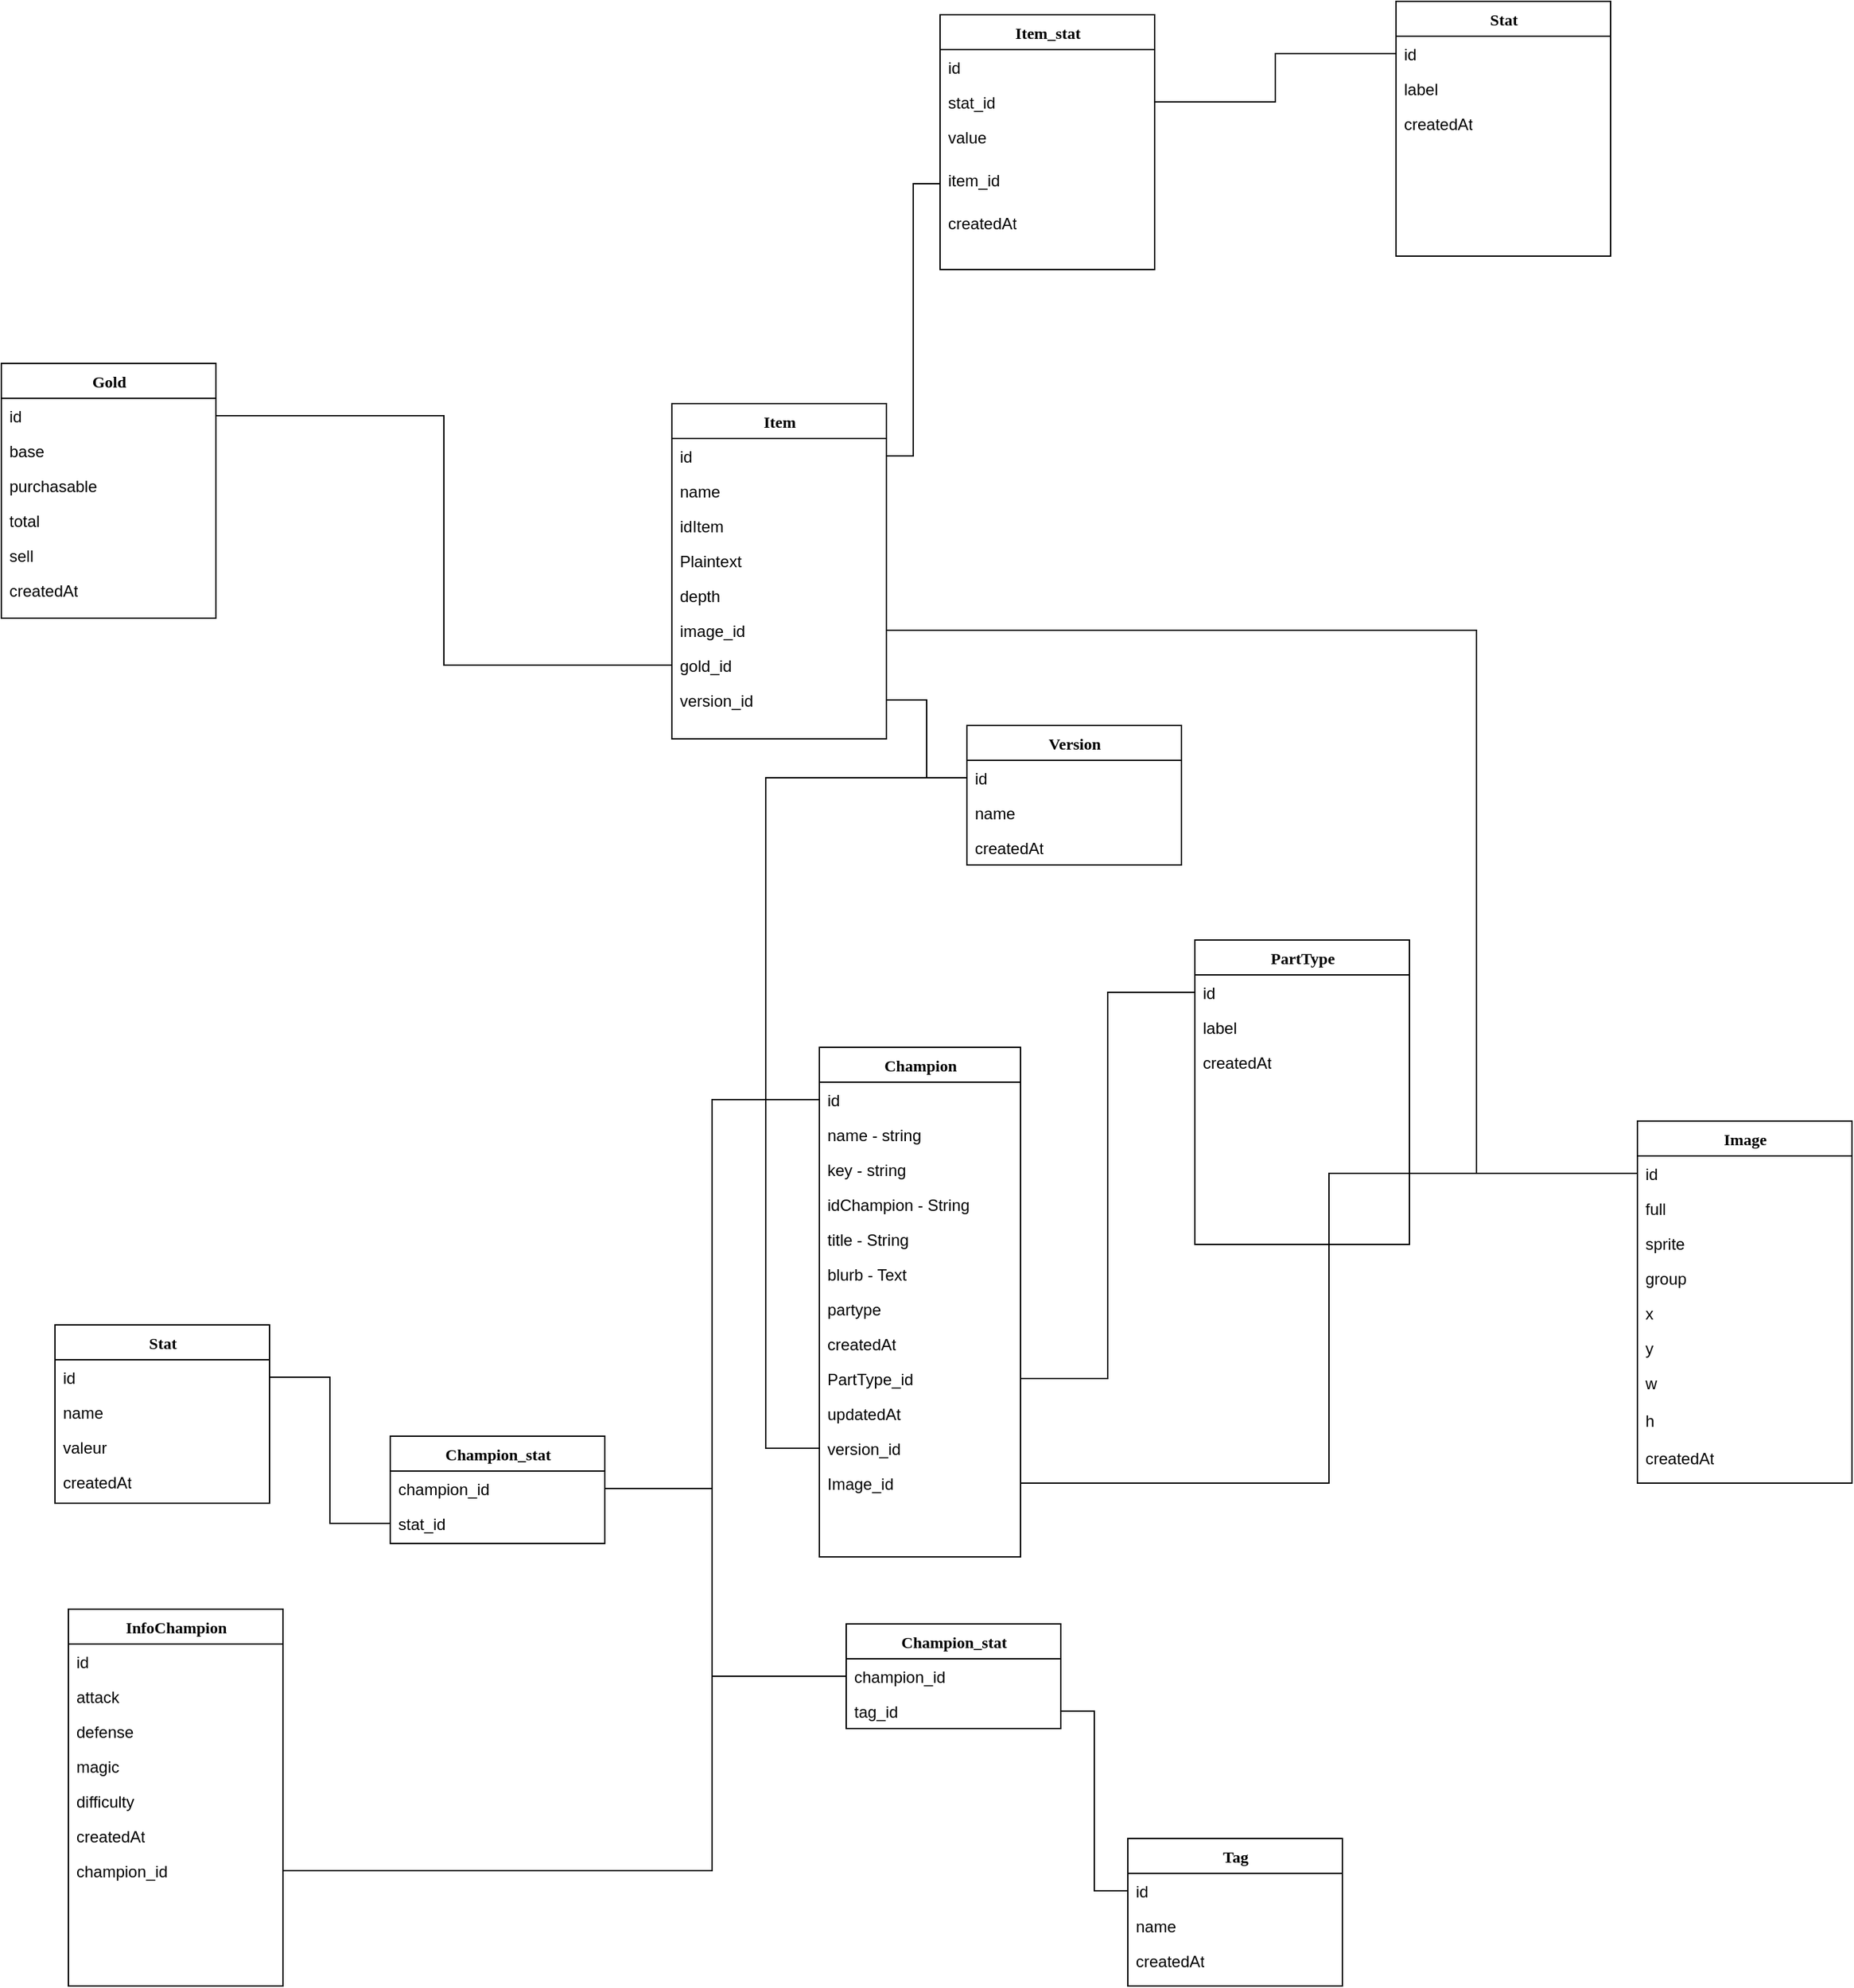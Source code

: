 <mxfile version="16.5.4" type="github">
  <diagram name="Page-1" id="9f46799a-70d6-7492-0946-bef42562c5a5">
    <mxGraphModel dx="1422" dy="1612" grid="1" gridSize="10" guides="1" tooltips="1" connect="1" arrows="1" fold="1" page="1" pageScale="1" pageWidth="1100" pageHeight="850" background="none" math="0" shadow="0">
      <root>
        <mxCell id="0" />
        <mxCell id="1" parent="0" />
        <mxCell id="78961159f06e98e8-17" value="Version&lt;br&gt;" style="swimlane;html=1;fontStyle=1;align=center;verticalAlign=top;childLayout=stackLayout;horizontal=1;startSize=26;horizontalStack=0;resizeParent=1;resizeLast=0;collapsible=1;marginBottom=0;swimlaneFillColor=#ffffff;rounded=0;shadow=0;comic=0;labelBackgroundColor=none;strokeWidth=1;fillColor=none;fontFamily=Verdana;fontSize=12" parent="1" vertex="1">
          <mxGeometry x="780" y="-140" width="160" height="104" as="geometry" />
        </mxCell>
        <mxCell id="78961159f06e98e8-21" value="id" style="text;html=1;strokeColor=none;fillColor=none;align=left;verticalAlign=top;spacingLeft=4;spacingRight=4;whiteSpace=wrap;overflow=hidden;rotatable=0;points=[[0,0.5],[1,0.5]];portConstraint=eastwest;" parent="78961159f06e98e8-17" vertex="1">
          <mxGeometry y="26" width="160" height="26" as="geometry" />
        </mxCell>
        <mxCell id="78961159f06e98e8-23" value="name" style="text;html=1;strokeColor=none;fillColor=none;align=left;verticalAlign=top;spacingLeft=4;spacingRight=4;whiteSpace=wrap;overflow=hidden;rotatable=0;points=[[0,0.5],[1,0.5]];portConstraint=eastwest;" parent="78961159f06e98e8-17" vertex="1">
          <mxGeometry y="52" width="160" height="26" as="geometry" />
        </mxCell>
        <mxCell id="78961159f06e98e8-25" value="createdAt" style="text;html=1;strokeColor=none;fillColor=none;align=left;verticalAlign=top;spacingLeft=4;spacingRight=4;whiteSpace=wrap;overflow=hidden;rotatable=0;points=[[0,0.5],[1,0.5]];portConstraint=eastwest;" parent="78961159f06e98e8-17" vertex="1">
          <mxGeometry y="78" width="160" height="26" as="geometry" />
        </mxCell>
        <mxCell id="q9vlCyr3RjjW4NenlgN8-1" value="Item" style="swimlane;html=1;fontStyle=1;align=center;verticalAlign=top;childLayout=stackLayout;horizontal=1;startSize=26;horizontalStack=0;resizeParent=1;resizeLast=0;collapsible=1;marginBottom=0;swimlaneFillColor=#ffffff;rounded=0;shadow=0;comic=0;labelBackgroundColor=none;strokeWidth=1;fillColor=none;fontFamily=Verdana;fontSize=12" parent="1" vertex="1">
          <mxGeometry x="560" y="-380" width="160" height="250" as="geometry" />
        </mxCell>
        <mxCell id="q9vlCyr3RjjW4NenlgN8-2" value="id" style="text;html=1;strokeColor=none;fillColor=none;align=left;verticalAlign=top;spacingLeft=4;spacingRight=4;whiteSpace=wrap;overflow=hidden;rotatable=0;points=[[0,0.5],[1,0.5]];portConstraint=eastwest;" parent="q9vlCyr3RjjW4NenlgN8-1" vertex="1">
          <mxGeometry y="26" width="160" height="26" as="geometry" />
        </mxCell>
        <mxCell id="q9vlCyr3RjjW4NenlgN8-3" value="name" style="text;html=1;strokeColor=none;fillColor=none;align=left;verticalAlign=top;spacingLeft=4;spacingRight=4;whiteSpace=wrap;overflow=hidden;rotatable=0;points=[[0,0.5],[1,0.5]];portConstraint=eastwest;" parent="q9vlCyr3RjjW4NenlgN8-1" vertex="1">
          <mxGeometry y="52" width="160" height="26" as="geometry" />
        </mxCell>
        <mxCell id="q9vlCyr3RjjW4NenlgN8-4" value="idItem" style="text;html=1;strokeColor=none;fillColor=none;align=left;verticalAlign=top;spacingLeft=4;spacingRight=4;whiteSpace=wrap;overflow=hidden;rotatable=0;points=[[0,0.5],[1,0.5]];portConstraint=eastwest;" parent="q9vlCyr3RjjW4NenlgN8-1" vertex="1">
          <mxGeometry y="78" width="160" height="26" as="geometry" />
        </mxCell>
        <mxCell id="q9vlCyr3RjjW4NenlgN8-5" value="Plaintext" style="text;html=1;strokeColor=none;fillColor=none;align=left;verticalAlign=top;spacingLeft=4;spacingRight=4;whiteSpace=wrap;overflow=hidden;rotatable=0;points=[[0,0.5],[1,0.5]];portConstraint=eastwest;" parent="q9vlCyr3RjjW4NenlgN8-1" vertex="1">
          <mxGeometry y="104" width="160" height="26" as="geometry" />
        </mxCell>
        <mxCell id="q9vlCyr3RjjW4NenlgN8-28" value="depth" style="text;html=1;strokeColor=none;fillColor=none;align=left;verticalAlign=top;spacingLeft=4;spacingRight=4;whiteSpace=wrap;overflow=hidden;rotatable=0;points=[[0,0.5],[1,0.5]];portConstraint=eastwest;" parent="q9vlCyr3RjjW4NenlgN8-1" vertex="1">
          <mxGeometry y="130" width="160" height="26" as="geometry" />
        </mxCell>
        <mxCell id="w5cIJe3rl4vmKXqr1ZkC-1" value="image_id" style="text;html=1;strokeColor=none;fillColor=none;align=left;verticalAlign=top;spacingLeft=4;spacingRight=4;whiteSpace=wrap;overflow=hidden;rotatable=0;points=[[0,0.5],[1,0.5]];portConstraint=eastwest;" vertex="1" parent="q9vlCyr3RjjW4NenlgN8-1">
          <mxGeometry y="156" width="160" height="26" as="geometry" />
        </mxCell>
        <mxCell id="w5cIJe3rl4vmKXqr1ZkC-4" value="gold_id" style="text;html=1;strokeColor=none;fillColor=none;align=left;verticalAlign=top;spacingLeft=4;spacingRight=4;whiteSpace=wrap;overflow=hidden;rotatable=0;points=[[0,0.5],[1,0.5]];portConstraint=eastwest;" vertex="1" parent="q9vlCyr3RjjW4NenlgN8-1">
          <mxGeometry y="182" width="160" height="26" as="geometry" />
        </mxCell>
        <mxCell id="w5cIJe3rl4vmKXqr1ZkC-21" value="version_id" style="text;html=1;strokeColor=none;fillColor=none;align=left;verticalAlign=top;spacingLeft=4;spacingRight=4;whiteSpace=wrap;overflow=hidden;rotatable=0;points=[[0,0.5],[1,0.5]];portConstraint=eastwest;" vertex="1" parent="q9vlCyr3RjjW4NenlgN8-1">
          <mxGeometry y="208" width="160" height="26" as="geometry" />
        </mxCell>
        <mxCell id="q9vlCyr3RjjW4NenlgN8-9" value="Image" style="swimlane;html=1;fontStyle=1;align=center;verticalAlign=top;childLayout=stackLayout;horizontal=1;startSize=26;horizontalStack=0;resizeParent=1;resizeLast=0;collapsible=1;marginBottom=0;swimlaneFillColor=#ffffff;rounded=0;shadow=0;comic=0;labelBackgroundColor=none;strokeWidth=1;fillColor=none;fontFamily=Verdana;fontSize=12" parent="1" vertex="1">
          <mxGeometry x="1280" y="155" width="160" height="270" as="geometry" />
        </mxCell>
        <mxCell id="q9vlCyr3RjjW4NenlgN8-10" value="id" style="text;html=1;strokeColor=none;fillColor=none;align=left;verticalAlign=top;spacingLeft=4;spacingRight=4;whiteSpace=wrap;overflow=hidden;rotatable=0;points=[[0,0.5],[1,0.5]];portConstraint=eastwest;" parent="q9vlCyr3RjjW4NenlgN8-9" vertex="1">
          <mxGeometry y="26" width="160" height="26" as="geometry" />
        </mxCell>
        <mxCell id="q9vlCyr3RjjW4NenlgN8-11" value="full" style="text;html=1;strokeColor=none;fillColor=none;align=left;verticalAlign=top;spacingLeft=4;spacingRight=4;whiteSpace=wrap;overflow=hidden;rotatable=0;points=[[0,0.5],[1,0.5]];portConstraint=eastwest;" parent="q9vlCyr3RjjW4NenlgN8-9" vertex="1">
          <mxGeometry y="52" width="160" height="26" as="geometry" />
        </mxCell>
        <mxCell id="q9vlCyr3RjjW4NenlgN8-12" value="sprite" style="text;html=1;strokeColor=none;fillColor=none;align=left;verticalAlign=top;spacingLeft=4;spacingRight=4;whiteSpace=wrap;overflow=hidden;rotatable=0;points=[[0,0.5],[1,0.5]];portConstraint=eastwest;" parent="q9vlCyr3RjjW4NenlgN8-9" vertex="1">
          <mxGeometry y="78" width="160" height="26" as="geometry" />
        </mxCell>
        <mxCell id="q9vlCyr3RjjW4NenlgN8-13" value="group" style="text;html=1;strokeColor=none;fillColor=none;align=left;verticalAlign=top;spacingLeft=4;spacingRight=4;whiteSpace=wrap;overflow=hidden;rotatable=0;points=[[0,0.5],[1,0.5]];portConstraint=eastwest;" parent="q9vlCyr3RjjW4NenlgN8-9" vertex="1">
          <mxGeometry y="104" width="160" height="26" as="geometry" />
        </mxCell>
        <mxCell id="q9vlCyr3RjjW4NenlgN8-14" value="x" style="text;html=1;strokeColor=none;fillColor=none;align=left;verticalAlign=top;spacingLeft=4;spacingRight=4;whiteSpace=wrap;overflow=hidden;rotatable=0;points=[[0,0.5],[1,0.5]];portConstraint=eastwest;" parent="q9vlCyr3RjjW4NenlgN8-9" vertex="1">
          <mxGeometry y="130" width="160" height="26" as="geometry" />
        </mxCell>
        <mxCell id="q9vlCyr3RjjW4NenlgN8-15" value="y" style="text;html=1;strokeColor=none;fillColor=none;align=left;verticalAlign=top;spacingLeft=4;spacingRight=4;whiteSpace=wrap;overflow=hidden;rotatable=0;points=[[0,0.5],[1,0.5]];portConstraint=eastwest;" parent="q9vlCyr3RjjW4NenlgN8-9" vertex="1">
          <mxGeometry y="156" width="160" height="26" as="geometry" />
        </mxCell>
        <mxCell id="q9vlCyr3RjjW4NenlgN8-16" value="w" style="text;html=1;strokeColor=none;fillColor=none;align=left;verticalAlign=top;spacingLeft=4;spacingRight=4;whiteSpace=wrap;overflow=hidden;rotatable=0;points=[[0,0.5],[1,0.5]];portConstraint=eastwest;" parent="q9vlCyr3RjjW4NenlgN8-9" vertex="1">
          <mxGeometry y="182" width="160" height="28" as="geometry" />
        </mxCell>
        <mxCell id="q9vlCyr3RjjW4NenlgN8-19" value="h" style="text;html=1;strokeColor=none;fillColor=none;align=left;verticalAlign=top;spacingLeft=4;spacingRight=4;whiteSpace=wrap;overflow=hidden;rotatable=0;points=[[0,0.5],[1,0.5]];portConstraint=eastwest;" parent="q9vlCyr3RjjW4NenlgN8-9" vertex="1">
          <mxGeometry y="210" width="160" height="28" as="geometry" />
        </mxCell>
        <mxCell id="q9vlCyr3RjjW4NenlgN8-20" value="createdAt" style="text;html=1;strokeColor=none;fillColor=none;align=left;verticalAlign=top;spacingLeft=4;spacingRight=4;whiteSpace=wrap;overflow=hidden;rotatable=0;points=[[0,0.5],[1,0.5]];portConstraint=eastwest;" parent="q9vlCyr3RjjW4NenlgN8-9" vertex="1">
          <mxGeometry y="238" width="160" height="32" as="geometry" />
        </mxCell>
        <mxCell id="q9vlCyr3RjjW4NenlgN8-21" value="Gold" style="swimlane;html=1;fontStyle=1;align=center;verticalAlign=top;childLayout=stackLayout;horizontal=1;startSize=26;horizontalStack=0;resizeParent=1;resizeLast=0;collapsible=1;marginBottom=0;swimlaneFillColor=#ffffff;rounded=0;shadow=0;comic=0;labelBackgroundColor=none;strokeWidth=1;fillColor=none;fontFamily=Verdana;fontSize=12" parent="1" vertex="1">
          <mxGeometry x="60" y="-410" width="160" height="190" as="geometry" />
        </mxCell>
        <mxCell id="q9vlCyr3RjjW4NenlgN8-22" value="id" style="text;html=1;strokeColor=none;fillColor=none;align=left;verticalAlign=top;spacingLeft=4;spacingRight=4;whiteSpace=wrap;overflow=hidden;rotatable=0;points=[[0,0.5],[1,0.5]];portConstraint=eastwest;" parent="q9vlCyr3RjjW4NenlgN8-21" vertex="1">
          <mxGeometry y="26" width="160" height="26" as="geometry" />
        </mxCell>
        <mxCell id="q9vlCyr3RjjW4NenlgN8-23" value="base" style="text;html=1;strokeColor=none;fillColor=none;align=left;verticalAlign=top;spacingLeft=4;spacingRight=4;whiteSpace=wrap;overflow=hidden;rotatable=0;points=[[0,0.5],[1,0.5]];portConstraint=eastwest;" parent="q9vlCyr3RjjW4NenlgN8-21" vertex="1">
          <mxGeometry y="52" width="160" height="26" as="geometry" />
        </mxCell>
        <mxCell id="q9vlCyr3RjjW4NenlgN8-24" value="purchasable" style="text;html=1;strokeColor=none;fillColor=none;align=left;verticalAlign=top;spacingLeft=4;spacingRight=4;whiteSpace=wrap;overflow=hidden;rotatable=0;points=[[0,0.5],[1,0.5]];portConstraint=eastwest;" parent="q9vlCyr3RjjW4NenlgN8-21" vertex="1">
          <mxGeometry y="78" width="160" height="26" as="geometry" />
        </mxCell>
        <mxCell id="q9vlCyr3RjjW4NenlgN8-25" value="total" style="text;html=1;strokeColor=none;fillColor=none;align=left;verticalAlign=top;spacingLeft=4;spacingRight=4;whiteSpace=wrap;overflow=hidden;rotatable=0;points=[[0,0.5],[1,0.5]];portConstraint=eastwest;" parent="q9vlCyr3RjjW4NenlgN8-21" vertex="1">
          <mxGeometry y="104" width="160" height="26" as="geometry" />
        </mxCell>
        <mxCell id="q9vlCyr3RjjW4NenlgN8-26" value="sell" style="text;html=1;strokeColor=none;fillColor=none;align=left;verticalAlign=top;spacingLeft=4;spacingRight=4;whiteSpace=wrap;overflow=hidden;rotatable=0;points=[[0,0.5],[1,0.5]];portConstraint=eastwest;" parent="q9vlCyr3RjjW4NenlgN8-21" vertex="1">
          <mxGeometry y="130" width="160" height="26" as="geometry" />
        </mxCell>
        <mxCell id="q9vlCyr3RjjW4NenlgN8-27" value="createdAt" style="text;html=1;strokeColor=none;fillColor=none;align=left;verticalAlign=top;spacingLeft=4;spacingRight=4;whiteSpace=wrap;overflow=hidden;rotatable=0;points=[[0,0.5],[1,0.5]];portConstraint=eastwest;" parent="q9vlCyr3RjjW4NenlgN8-21" vertex="1">
          <mxGeometry y="156" width="160" height="32" as="geometry" />
        </mxCell>
        <mxCell id="q9vlCyr3RjjW4NenlgN8-29" value="Champion" style="swimlane;html=1;fontStyle=1;align=center;verticalAlign=top;childLayout=stackLayout;horizontal=1;startSize=26;horizontalStack=0;resizeParent=1;resizeLast=0;collapsible=1;marginBottom=0;swimlaneFillColor=#ffffff;rounded=0;shadow=0;comic=0;labelBackgroundColor=none;strokeWidth=1;fillColor=none;fontFamily=Verdana;fontSize=12" parent="1" vertex="1">
          <mxGeometry x="670" y="100" width="150" height="380" as="geometry" />
        </mxCell>
        <mxCell id="q9vlCyr3RjjW4NenlgN8-30" value="id" style="text;html=1;strokeColor=none;fillColor=none;align=left;verticalAlign=top;spacingLeft=4;spacingRight=4;whiteSpace=wrap;overflow=hidden;rotatable=0;points=[[0,0.5],[1,0.5]];portConstraint=eastwest;" parent="q9vlCyr3RjjW4NenlgN8-29" vertex="1">
          <mxGeometry y="26" width="150" height="26" as="geometry" />
        </mxCell>
        <mxCell id="q9vlCyr3RjjW4NenlgN8-31" value="name - string" style="text;html=1;strokeColor=none;fillColor=none;align=left;verticalAlign=top;spacingLeft=4;spacingRight=4;whiteSpace=wrap;overflow=hidden;rotatable=0;points=[[0,0.5],[1,0.5]];portConstraint=eastwest;" parent="q9vlCyr3RjjW4NenlgN8-29" vertex="1">
          <mxGeometry y="52" width="150" height="26" as="geometry" />
        </mxCell>
        <mxCell id="q9vlCyr3RjjW4NenlgN8-102" value="key - string" style="text;html=1;strokeColor=none;fillColor=none;align=left;verticalAlign=top;spacingLeft=4;spacingRight=4;whiteSpace=wrap;overflow=hidden;rotatable=0;points=[[0,0.5],[1,0.5]];portConstraint=eastwest;" parent="q9vlCyr3RjjW4NenlgN8-29" vertex="1">
          <mxGeometry y="78" width="150" height="26" as="geometry" />
        </mxCell>
        <mxCell id="q9vlCyr3RjjW4NenlgN8-32" value="idChampion - String" style="text;html=1;strokeColor=none;fillColor=none;align=left;verticalAlign=top;spacingLeft=4;spacingRight=4;whiteSpace=wrap;overflow=hidden;rotatable=0;points=[[0,0.5],[1,0.5]];portConstraint=eastwest;" parent="q9vlCyr3RjjW4NenlgN8-29" vertex="1">
          <mxGeometry y="104" width="150" height="26" as="geometry" />
        </mxCell>
        <mxCell id="q9vlCyr3RjjW4NenlgN8-33" value="title - String" style="text;html=1;strokeColor=none;fillColor=none;align=left;verticalAlign=top;spacingLeft=4;spacingRight=4;whiteSpace=wrap;overflow=hidden;rotatable=0;points=[[0,0.5],[1,0.5]];portConstraint=eastwest;" parent="q9vlCyr3RjjW4NenlgN8-29" vertex="1">
          <mxGeometry y="130" width="150" height="26" as="geometry" />
        </mxCell>
        <mxCell id="q9vlCyr3RjjW4NenlgN8-34" value="blurb - Text" style="text;html=1;strokeColor=none;fillColor=none;align=left;verticalAlign=top;spacingLeft=4;spacingRight=4;whiteSpace=wrap;overflow=hidden;rotatable=0;points=[[0,0.5],[1,0.5]];portConstraint=eastwest;" parent="q9vlCyr3RjjW4NenlgN8-29" vertex="1">
          <mxGeometry y="156" width="150" height="26" as="geometry" />
        </mxCell>
        <mxCell id="q9vlCyr3RjjW4NenlgN8-35" value="partype" style="text;html=1;strokeColor=none;fillColor=none;align=left;verticalAlign=top;spacingLeft=4;spacingRight=4;whiteSpace=wrap;overflow=hidden;rotatable=0;points=[[0,0.5],[1,0.5]];portConstraint=eastwest;" parent="q9vlCyr3RjjW4NenlgN8-29" vertex="1">
          <mxGeometry y="182" width="150" height="26" as="geometry" />
        </mxCell>
        <mxCell id="q9vlCyr3RjjW4NenlgN8-43" value="createdAt" style="text;html=1;strokeColor=none;fillColor=none;align=left;verticalAlign=top;spacingLeft=4;spacingRight=4;whiteSpace=wrap;overflow=hidden;rotatable=0;points=[[0,0.5],[1,0.5]];portConstraint=eastwest;" parent="q9vlCyr3RjjW4NenlgN8-29" vertex="1">
          <mxGeometry y="208" width="150" height="26" as="geometry" />
        </mxCell>
        <mxCell id="q9vlCyr3RjjW4NenlgN8-44" value="PartType_id" style="text;html=1;strokeColor=none;fillColor=none;align=left;verticalAlign=top;spacingLeft=4;spacingRight=4;whiteSpace=wrap;overflow=hidden;rotatable=0;points=[[0,0.5],[1,0.5]];portConstraint=eastwest;" parent="q9vlCyr3RjjW4NenlgN8-29" vertex="1">
          <mxGeometry y="234" width="150" height="26" as="geometry" />
        </mxCell>
        <mxCell id="w5cIJe3rl4vmKXqr1ZkC-23" value="updatedAt" style="text;html=1;strokeColor=none;fillColor=none;align=left;verticalAlign=top;spacingLeft=4;spacingRight=4;whiteSpace=wrap;overflow=hidden;rotatable=0;points=[[0,0.5],[1,0.5]];portConstraint=eastwest;" vertex="1" parent="q9vlCyr3RjjW4NenlgN8-29">
          <mxGeometry y="260" width="150" height="26" as="geometry" />
        </mxCell>
        <mxCell id="q9vlCyr3RjjW4NenlgN8-45" value="version_id" style="text;html=1;strokeColor=none;fillColor=none;align=left;verticalAlign=top;spacingLeft=4;spacingRight=4;whiteSpace=wrap;overflow=hidden;rotatable=0;points=[[0,0.5],[1,0.5]];portConstraint=eastwest;" parent="q9vlCyr3RjjW4NenlgN8-29" vertex="1">
          <mxGeometry y="286" width="150" height="26" as="geometry" />
        </mxCell>
        <mxCell id="q9vlCyr3RjjW4NenlgN8-51" value="Image_id&lt;br&gt;" style="text;html=1;strokeColor=none;fillColor=none;align=left;verticalAlign=top;spacingLeft=4;spacingRight=4;whiteSpace=wrap;overflow=hidden;rotatable=0;points=[[0,0.5],[1,0.5]];portConstraint=eastwest;" parent="q9vlCyr3RjjW4NenlgN8-29" vertex="1">
          <mxGeometry y="312" width="150" height="26" as="geometry" />
        </mxCell>
        <mxCell id="q9vlCyr3RjjW4NenlgN8-36" value="PartType" style="swimlane;html=1;fontStyle=1;align=center;verticalAlign=top;childLayout=stackLayout;horizontal=1;startSize=26;horizontalStack=0;resizeParent=1;resizeLast=0;collapsible=1;marginBottom=0;swimlaneFillColor=#ffffff;rounded=0;shadow=0;comic=0;labelBackgroundColor=none;strokeWidth=1;fillColor=none;fontFamily=Verdana;fontSize=12" parent="1" vertex="1">
          <mxGeometry x="950" y="20" width="160" height="227" as="geometry" />
        </mxCell>
        <mxCell id="q9vlCyr3RjjW4NenlgN8-37" value="id" style="text;html=1;strokeColor=none;fillColor=none;align=left;verticalAlign=top;spacingLeft=4;spacingRight=4;whiteSpace=wrap;overflow=hidden;rotatable=0;points=[[0,0.5],[1,0.5]];portConstraint=eastwest;" parent="q9vlCyr3RjjW4NenlgN8-36" vertex="1">
          <mxGeometry y="26" width="160" height="26" as="geometry" />
        </mxCell>
        <mxCell id="q9vlCyr3RjjW4NenlgN8-38" value="label" style="text;html=1;strokeColor=none;fillColor=none;align=left;verticalAlign=top;spacingLeft=4;spacingRight=4;whiteSpace=wrap;overflow=hidden;rotatable=0;points=[[0,0.5],[1,0.5]];portConstraint=eastwest;" parent="q9vlCyr3RjjW4NenlgN8-36" vertex="1">
          <mxGeometry y="52" width="160" height="26" as="geometry" />
        </mxCell>
        <mxCell id="q9vlCyr3RjjW4NenlgN8-39" value="createdAt" style="text;html=1;strokeColor=none;fillColor=none;align=left;verticalAlign=top;spacingLeft=4;spacingRight=4;whiteSpace=wrap;overflow=hidden;rotatable=0;points=[[0,0.5],[1,0.5]];portConstraint=eastwest;" parent="q9vlCyr3RjjW4NenlgN8-36" vertex="1">
          <mxGeometry y="78" width="160" height="26" as="geometry" />
        </mxCell>
        <mxCell id="q9vlCyr3RjjW4NenlgN8-53" value="Champion_stat" style="swimlane;html=1;fontStyle=1;align=center;verticalAlign=top;childLayout=stackLayout;horizontal=1;startSize=26;horizontalStack=0;resizeParent=1;resizeLast=0;collapsible=1;marginBottom=0;swimlaneFillColor=#ffffff;rounded=0;shadow=0;comic=0;labelBackgroundColor=none;strokeWidth=1;fillColor=none;fontFamily=Verdana;fontSize=12" parent="1" vertex="1">
          <mxGeometry x="350" y="390" width="160" height="80" as="geometry" />
        </mxCell>
        <mxCell id="q9vlCyr3RjjW4NenlgN8-54" value="champion_id" style="text;html=1;strokeColor=none;fillColor=none;align=left;verticalAlign=top;spacingLeft=4;spacingRight=4;whiteSpace=wrap;overflow=hidden;rotatable=0;points=[[0,0.5],[1,0.5]];portConstraint=eastwest;" parent="q9vlCyr3RjjW4NenlgN8-53" vertex="1">
          <mxGeometry y="26" width="160" height="26" as="geometry" />
        </mxCell>
        <mxCell id="q9vlCyr3RjjW4NenlgN8-55" value="stat_id" style="text;html=1;strokeColor=none;fillColor=none;align=left;verticalAlign=top;spacingLeft=4;spacingRight=4;whiteSpace=wrap;overflow=hidden;rotatable=0;points=[[0,0.5],[1,0.5]];portConstraint=eastwest;" parent="q9vlCyr3RjjW4NenlgN8-53" vertex="1">
          <mxGeometry y="52" width="160" height="26" as="geometry" />
        </mxCell>
        <mxCell id="q9vlCyr3RjjW4NenlgN8-63" value="Stat" style="swimlane;html=1;fontStyle=1;align=center;verticalAlign=top;childLayout=stackLayout;horizontal=1;startSize=26;horizontalStack=0;resizeParent=1;resizeLast=0;collapsible=1;marginBottom=0;swimlaneFillColor=#ffffff;rounded=0;shadow=0;comic=0;labelBackgroundColor=none;strokeWidth=1;fillColor=none;fontFamily=Verdana;fontSize=12" parent="1" vertex="1">
          <mxGeometry x="100" y="307" width="160" height="133" as="geometry" />
        </mxCell>
        <mxCell id="q9vlCyr3RjjW4NenlgN8-64" value="id" style="text;html=1;strokeColor=none;fillColor=none;align=left;verticalAlign=top;spacingLeft=4;spacingRight=4;whiteSpace=wrap;overflow=hidden;rotatable=0;points=[[0,0.5],[1,0.5]];portConstraint=eastwest;" parent="q9vlCyr3RjjW4NenlgN8-63" vertex="1">
          <mxGeometry y="26" width="160" height="26" as="geometry" />
        </mxCell>
        <mxCell id="q9vlCyr3RjjW4NenlgN8-65" value="name" style="text;html=1;strokeColor=none;fillColor=none;align=left;verticalAlign=top;spacingLeft=4;spacingRight=4;whiteSpace=wrap;overflow=hidden;rotatable=0;points=[[0,0.5],[1,0.5]];portConstraint=eastwest;" parent="q9vlCyr3RjjW4NenlgN8-63" vertex="1">
          <mxGeometry y="52" width="160" height="26" as="geometry" />
        </mxCell>
        <mxCell id="q9vlCyr3RjjW4NenlgN8-56" value="valeur" style="text;html=1;strokeColor=none;fillColor=none;align=left;verticalAlign=top;spacingLeft=4;spacingRight=4;whiteSpace=wrap;overflow=hidden;rotatable=0;points=[[0,0.5],[1,0.5]];portConstraint=eastwest;" parent="q9vlCyr3RjjW4NenlgN8-63" vertex="1">
          <mxGeometry y="78" width="160" height="26" as="geometry" />
        </mxCell>
        <mxCell id="q9vlCyr3RjjW4NenlgN8-66" value="createdAt" style="text;html=1;strokeColor=none;fillColor=none;align=left;verticalAlign=top;spacingLeft=4;spacingRight=4;whiteSpace=wrap;overflow=hidden;rotatable=0;points=[[0,0.5],[1,0.5]];portConstraint=eastwest;" parent="q9vlCyr3RjjW4NenlgN8-63" vertex="1">
          <mxGeometry y="104" width="160" height="26" as="geometry" />
        </mxCell>
        <mxCell id="q9vlCyr3RjjW4NenlgN8-67" style="edgeStyle=orthogonalEdgeStyle;rounded=0;orthogonalLoop=1;jettySize=auto;html=1;endArrow=none;endFill=0;" parent="1" source="q9vlCyr3RjjW4NenlgN8-64" target="q9vlCyr3RjjW4NenlgN8-55" edge="1">
          <mxGeometry relative="1" as="geometry" />
        </mxCell>
        <mxCell id="q9vlCyr3RjjW4NenlgN8-68" style="edgeStyle=orthogonalEdgeStyle;rounded=0;orthogonalLoop=1;jettySize=auto;html=1;endArrow=none;endFill=0;" parent="1" source="q9vlCyr3RjjW4NenlgN8-30" target="q9vlCyr3RjjW4NenlgN8-54" edge="1">
          <mxGeometry relative="1" as="geometry" />
        </mxCell>
        <mxCell id="q9vlCyr3RjjW4NenlgN8-70" style="edgeStyle=orthogonalEdgeStyle;rounded=0;orthogonalLoop=1;jettySize=auto;html=1;endArrow=none;endFill=0;" parent="1" source="q9vlCyr3RjjW4NenlgN8-45" target="78961159f06e98e8-21" edge="1">
          <mxGeometry relative="1" as="geometry">
            <Array as="points">
              <mxPoint x="630" y="399" />
              <mxPoint x="630" y="-101" />
            </Array>
          </mxGeometry>
        </mxCell>
        <mxCell id="q9vlCyr3RjjW4NenlgN8-71" style="edgeStyle=orthogonalEdgeStyle;rounded=0;orthogonalLoop=1;jettySize=auto;html=1;endArrow=none;endFill=0;" parent="1" source="q9vlCyr3RjjW4NenlgN8-51" target="q9vlCyr3RjjW4NenlgN8-10" edge="1">
          <mxGeometry relative="1" as="geometry" />
        </mxCell>
        <mxCell id="q9vlCyr3RjjW4NenlgN8-72" style="edgeStyle=orthogonalEdgeStyle;rounded=0;orthogonalLoop=1;jettySize=auto;html=1;endArrow=none;endFill=0;" parent="1" source="q9vlCyr3RjjW4NenlgN8-44" target="q9vlCyr3RjjW4NenlgN8-37" edge="1">
          <mxGeometry relative="1" as="geometry" />
        </mxCell>
        <mxCell id="q9vlCyr3RjjW4NenlgN8-77" value="InfoChampion" style="swimlane;html=1;fontStyle=1;align=center;verticalAlign=top;childLayout=stackLayout;horizontal=1;startSize=26;horizontalStack=0;resizeParent=1;resizeLast=0;collapsible=1;marginBottom=0;swimlaneFillColor=#ffffff;rounded=0;shadow=0;comic=0;labelBackgroundColor=none;strokeWidth=1;fillColor=none;fontFamily=Verdana;fontSize=12" parent="1" vertex="1">
          <mxGeometry x="110" y="519" width="160" height="281" as="geometry" />
        </mxCell>
        <mxCell id="q9vlCyr3RjjW4NenlgN8-78" value="id" style="text;html=1;strokeColor=none;fillColor=none;align=left;verticalAlign=top;spacingLeft=4;spacingRight=4;whiteSpace=wrap;overflow=hidden;rotatable=0;points=[[0,0.5],[1,0.5]];portConstraint=eastwest;" parent="q9vlCyr3RjjW4NenlgN8-77" vertex="1">
          <mxGeometry y="26" width="160" height="26" as="geometry" />
        </mxCell>
        <mxCell id="q9vlCyr3RjjW4NenlgN8-79" value="attack" style="text;html=1;strokeColor=none;fillColor=none;align=left;verticalAlign=top;spacingLeft=4;spacingRight=4;whiteSpace=wrap;overflow=hidden;rotatable=0;points=[[0,0.5],[1,0.5]];portConstraint=eastwest;" parent="q9vlCyr3RjjW4NenlgN8-77" vertex="1">
          <mxGeometry y="52" width="160" height="26" as="geometry" />
        </mxCell>
        <mxCell id="q9vlCyr3RjjW4NenlgN8-80" value="defense" style="text;html=1;strokeColor=none;fillColor=none;align=left;verticalAlign=top;spacingLeft=4;spacingRight=4;whiteSpace=wrap;overflow=hidden;rotatable=0;points=[[0,0.5],[1,0.5]];portConstraint=eastwest;" parent="q9vlCyr3RjjW4NenlgN8-77" vertex="1">
          <mxGeometry y="78" width="160" height="26" as="geometry" />
        </mxCell>
        <mxCell id="q9vlCyr3RjjW4NenlgN8-82" value="magic" style="text;html=1;strokeColor=none;fillColor=none;align=left;verticalAlign=top;spacingLeft=4;spacingRight=4;whiteSpace=wrap;overflow=hidden;rotatable=0;points=[[0,0.5],[1,0.5]];portConstraint=eastwest;" parent="q9vlCyr3RjjW4NenlgN8-77" vertex="1">
          <mxGeometry y="104" width="160" height="26" as="geometry" />
        </mxCell>
        <mxCell id="q9vlCyr3RjjW4NenlgN8-83" value="difficulty" style="text;html=1;strokeColor=none;fillColor=none;align=left;verticalAlign=top;spacingLeft=4;spacingRight=4;whiteSpace=wrap;overflow=hidden;rotatable=0;points=[[0,0.5],[1,0.5]];portConstraint=eastwest;" parent="q9vlCyr3RjjW4NenlgN8-77" vertex="1">
          <mxGeometry y="130" width="160" height="26" as="geometry" />
        </mxCell>
        <mxCell id="q9vlCyr3RjjW4NenlgN8-84" value="createdAt" style="text;html=1;strokeColor=none;fillColor=none;align=left;verticalAlign=top;spacingLeft=4;spacingRight=4;whiteSpace=wrap;overflow=hidden;rotatable=0;points=[[0,0.5],[1,0.5]];portConstraint=eastwest;" parent="q9vlCyr3RjjW4NenlgN8-77" vertex="1">
          <mxGeometry y="156" width="160" height="26" as="geometry" />
        </mxCell>
        <mxCell id="q9vlCyr3RjjW4NenlgN8-85" value="champion_id" style="text;html=1;strokeColor=none;fillColor=none;align=left;verticalAlign=top;spacingLeft=4;spacingRight=4;whiteSpace=wrap;overflow=hidden;rotatable=0;points=[[0,0.5],[1,0.5]];portConstraint=eastwest;" parent="q9vlCyr3RjjW4NenlgN8-77" vertex="1">
          <mxGeometry y="182" width="160" height="26" as="geometry" />
        </mxCell>
        <mxCell id="q9vlCyr3RjjW4NenlgN8-86" style="edgeStyle=orthogonalEdgeStyle;rounded=0;orthogonalLoop=1;jettySize=auto;html=1;endArrow=none;endFill=0;" parent="1" source="q9vlCyr3RjjW4NenlgN8-85" target="q9vlCyr3RjjW4NenlgN8-30" edge="1">
          <mxGeometry relative="1" as="geometry">
            <Array as="points">
              <mxPoint x="590" y="714" />
              <mxPoint x="590" y="139" />
            </Array>
          </mxGeometry>
        </mxCell>
        <mxCell id="q9vlCyr3RjjW4NenlgN8-87" value="Tag" style="swimlane;html=1;fontStyle=1;align=center;verticalAlign=top;childLayout=stackLayout;horizontal=1;startSize=26;horizontalStack=0;resizeParent=1;resizeLast=0;collapsible=1;marginBottom=0;swimlaneFillColor=#ffffff;rounded=0;shadow=0;comic=0;labelBackgroundColor=none;strokeWidth=1;fillColor=none;fontFamily=Verdana;fontSize=12" parent="1" vertex="1">
          <mxGeometry x="900" y="690" width="160" height="110" as="geometry" />
        </mxCell>
        <mxCell id="q9vlCyr3RjjW4NenlgN8-88" value="id" style="text;html=1;strokeColor=none;fillColor=none;align=left;verticalAlign=top;spacingLeft=4;spacingRight=4;whiteSpace=wrap;overflow=hidden;rotatable=0;points=[[0,0.5],[1,0.5]];portConstraint=eastwest;" parent="q9vlCyr3RjjW4NenlgN8-87" vertex="1">
          <mxGeometry y="26" width="160" height="26" as="geometry" />
        </mxCell>
        <mxCell id="q9vlCyr3RjjW4NenlgN8-89" value="name" style="text;html=1;strokeColor=none;fillColor=none;align=left;verticalAlign=top;spacingLeft=4;spacingRight=4;whiteSpace=wrap;overflow=hidden;rotatable=0;points=[[0,0.5],[1,0.5]];portConstraint=eastwest;" parent="q9vlCyr3RjjW4NenlgN8-87" vertex="1">
          <mxGeometry y="52" width="160" height="26" as="geometry" />
        </mxCell>
        <mxCell id="q9vlCyr3RjjW4NenlgN8-90" value="createdAt" style="text;html=1;strokeColor=none;fillColor=none;align=left;verticalAlign=top;spacingLeft=4;spacingRight=4;whiteSpace=wrap;overflow=hidden;rotatable=0;points=[[0,0.5],[1,0.5]];portConstraint=eastwest;" parent="q9vlCyr3RjjW4NenlgN8-87" vertex="1">
          <mxGeometry y="78" width="160" height="26" as="geometry" />
        </mxCell>
        <mxCell id="q9vlCyr3RjjW4NenlgN8-97" value="Champion_stat" style="swimlane;html=1;fontStyle=1;align=center;verticalAlign=top;childLayout=stackLayout;horizontal=1;startSize=26;horizontalStack=0;resizeParent=1;resizeLast=0;collapsible=1;marginBottom=0;swimlaneFillColor=#ffffff;rounded=0;shadow=0;comic=0;labelBackgroundColor=none;strokeWidth=1;fillColor=none;fontFamily=Verdana;fontSize=12" parent="1" vertex="1">
          <mxGeometry x="690" y="530" width="160" height="78" as="geometry" />
        </mxCell>
        <mxCell id="q9vlCyr3RjjW4NenlgN8-98" value="champion_id" style="text;html=1;strokeColor=none;fillColor=none;align=left;verticalAlign=top;spacingLeft=4;spacingRight=4;whiteSpace=wrap;overflow=hidden;rotatable=0;points=[[0,0.5],[1,0.5]];portConstraint=eastwest;" parent="q9vlCyr3RjjW4NenlgN8-97" vertex="1">
          <mxGeometry y="26" width="160" height="26" as="geometry" />
        </mxCell>
        <mxCell id="q9vlCyr3RjjW4NenlgN8-99" value="tag_id" style="text;html=1;strokeColor=none;fillColor=none;align=left;verticalAlign=top;spacingLeft=4;spacingRight=4;whiteSpace=wrap;overflow=hidden;rotatable=0;points=[[0,0.5],[1,0.5]];portConstraint=eastwest;" parent="q9vlCyr3RjjW4NenlgN8-97" vertex="1">
          <mxGeometry y="52" width="160" height="26" as="geometry" />
        </mxCell>
        <mxCell id="q9vlCyr3RjjW4NenlgN8-100" style="edgeStyle=orthogonalEdgeStyle;rounded=0;orthogonalLoop=1;jettySize=auto;html=1;endArrow=none;endFill=0;" parent="1" source="q9vlCyr3RjjW4NenlgN8-88" target="q9vlCyr3RjjW4NenlgN8-99" edge="1">
          <mxGeometry relative="1" as="geometry" />
        </mxCell>
        <mxCell id="q9vlCyr3RjjW4NenlgN8-101" style="edgeStyle=orthogonalEdgeStyle;rounded=0;orthogonalLoop=1;jettySize=auto;html=1;endArrow=none;endFill=0;" parent="1" source="q9vlCyr3RjjW4NenlgN8-98" target="q9vlCyr3RjjW4NenlgN8-30" edge="1">
          <mxGeometry relative="1" as="geometry">
            <Array as="points">
              <mxPoint x="590" y="569" />
              <mxPoint x="590" y="139" />
            </Array>
          </mxGeometry>
        </mxCell>
        <mxCell id="w5cIJe3rl4vmKXqr1ZkC-3" style="edgeStyle=orthogonalEdgeStyle;rounded=0;orthogonalLoop=1;jettySize=auto;html=1;endArrow=none;endFill=0;" edge="1" parent="1" source="w5cIJe3rl4vmKXqr1ZkC-1" target="q9vlCyr3RjjW4NenlgN8-10">
          <mxGeometry relative="1" as="geometry">
            <Array as="points">
              <mxPoint x="1160" y="-211" />
              <mxPoint x="1160" y="194" />
            </Array>
          </mxGeometry>
        </mxCell>
        <mxCell id="w5cIJe3rl4vmKXqr1ZkC-5" style="edgeStyle=orthogonalEdgeStyle;rounded=0;orthogonalLoop=1;jettySize=auto;html=1;endArrow=none;endFill=0;" edge="1" parent="1" source="w5cIJe3rl4vmKXqr1ZkC-4" target="q9vlCyr3RjjW4NenlgN8-22">
          <mxGeometry relative="1" as="geometry" />
        </mxCell>
        <mxCell id="w5cIJe3rl4vmKXqr1ZkC-6" value="Stat" style="swimlane;html=1;fontStyle=1;align=center;verticalAlign=top;childLayout=stackLayout;horizontal=1;startSize=26;horizontalStack=0;resizeParent=1;resizeLast=0;collapsible=1;marginBottom=0;swimlaneFillColor=#ffffff;rounded=0;shadow=0;comic=0;labelBackgroundColor=none;strokeWidth=1;fillColor=none;fontFamily=Verdana;fontSize=12" vertex="1" parent="1">
          <mxGeometry x="1100" y="-680" width="160" height="190" as="geometry" />
        </mxCell>
        <mxCell id="w5cIJe3rl4vmKXqr1ZkC-7" value="id" style="text;html=1;strokeColor=none;fillColor=none;align=left;verticalAlign=top;spacingLeft=4;spacingRight=4;whiteSpace=wrap;overflow=hidden;rotatable=0;points=[[0,0.5],[1,0.5]];portConstraint=eastwest;" vertex="1" parent="w5cIJe3rl4vmKXqr1ZkC-6">
          <mxGeometry y="26" width="160" height="26" as="geometry" />
        </mxCell>
        <mxCell id="w5cIJe3rl4vmKXqr1ZkC-8" value="label" style="text;html=1;strokeColor=none;fillColor=none;align=left;verticalAlign=top;spacingLeft=4;spacingRight=4;whiteSpace=wrap;overflow=hidden;rotatable=0;points=[[0,0.5],[1,0.5]];portConstraint=eastwest;" vertex="1" parent="w5cIJe3rl4vmKXqr1ZkC-6">
          <mxGeometry y="52" width="160" height="26" as="geometry" />
        </mxCell>
        <mxCell id="w5cIJe3rl4vmKXqr1ZkC-12" value="createdAt" style="text;html=1;strokeColor=none;fillColor=none;align=left;verticalAlign=top;spacingLeft=4;spacingRight=4;whiteSpace=wrap;overflow=hidden;rotatable=0;points=[[0,0.5],[1,0.5]];portConstraint=eastwest;" vertex="1" parent="w5cIJe3rl4vmKXqr1ZkC-6">
          <mxGeometry y="78" width="160" height="32" as="geometry" />
        </mxCell>
        <mxCell id="w5cIJe3rl4vmKXqr1ZkC-13" value="Item_stat" style="swimlane;html=1;fontStyle=1;align=center;verticalAlign=top;childLayout=stackLayout;horizontal=1;startSize=26;horizontalStack=0;resizeParent=1;resizeLast=0;collapsible=1;marginBottom=0;swimlaneFillColor=#ffffff;rounded=0;shadow=0;comic=0;labelBackgroundColor=none;strokeWidth=1;fillColor=none;fontFamily=Verdana;fontSize=12" vertex="1" parent="1">
          <mxGeometry x="760" y="-670" width="160" height="190" as="geometry" />
        </mxCell>
        <mxCell id="w5cIJe3rl4vmKXqr1ZkC-14" value="id" style="text;html=1;strokeColor=none;fillColor=none;align=left;verticalAlign=top;spacingLeft=4;spacingRight=4;whiteSpace=wrap;overflow=hidden;rotatable=0;points=[[0,0.5],[1,0.5]];portConstraint=eastwest;" vertex="1" parent="w5cIJe3rl4vmKXqr1ZkC-13">
          <mxGeometry y="26" width="160" height="26" as="geometry" />
        </mxCell>
        <mxCell id="w5cIJe3rl4vmKXqr1ZkC-15" value="stat_id" style="text;html=1;strokeColor=none;fillColor=none;align=left;verticalAlign=top;spacingLeft=4;spacingRight=4;whiteSpace=wrap;overflow=hidden;rotatable=0;points=[[0,0.5],[1,0.5]];portConstraint=eastwest;" vertex="1" parent="w5cIJe3rl4vmKXqr1ZkC-13">
          <mxGeometry y="52" width="160" height="26" as="geometry" />
        </mxCell>
        <mxCell id="w5cIJe3rl4vmKXqr1ZkC-16" value="value" style="text;html=1;strokeColor=none;fillColor=none;align=left;verticalAlign=top;spacingLeft=4;spacingRight=4;whiteSpace=wrap;overflow=hidden;rotatable=0;points=[[0,0.5],[1,0.5]];portConstraint=eastwest;" vertex="1" parent="w5cIJe3rl4vmKXqr1ZkC-13">
          <mxGeometry y="78" width="160" height="32" as="geometry" />
        </mxCell>
        <mxCell id="w5cIJe3rl4vmKXqr1ZkC-18" value="item_id" style="text;html=1;strokeColor=none;fillColor=none;align=left;verticalAlign=top;spacingLeft=4;spacingRight=4;whiteSpace=wrap;overflow=hidden;rotatable=0;points=[[0,0.5],[1,0.5]];portConstraint=eastwest;" vertex="1" parent="w5cIJe3rl4vmKXqr1ZkC-13">
          <mxGeometry y="110" width="160" height="32" as="geometry" />
        </mxCell>
        <mxCell id="w5cIJe3rl4vmKXqr1ZkC-19" value="createdAt" style="text;html=1;strokeColor=none;fillColor=none;align=left;verticalAlign=top;spacingLeft=4;spacingRight=4;whiteSpace=wrap;overflow=hidden;rotatable=0;points=[[0,0.5],[1,0.5]];portConstraint=eastwest;" vertex="1" parent="w5cIJe3rl4vmKXqr1ZkC-13">
          <mxGeometry y="142" width="160" height="32" as="geometry" />
        </mxCell>
        <mxCell id="w5cIJe3rl4vmKXqr1ZkC-17" style="edgeStyle=orthogonalEdgeStyle;rounded=0;orthogonalLoop=1;jettySize=auto;html=1;endArrow=none;endFill=0;" edge="1" parent="1" source="w5cIJe3rl4vmKXqr1ZkC-15" target="w5cIJe3rl4vmKXqr1ZkC-7">
          <mxGeometry relative="1" as="geometry" />
        </mxCell>
        <mxCell id="w5cIJe3rl4vmKXqr1ZkC-20" style="edgeStyle=orthogonalEdgeStyle;rounded=0;orthogonalLoop=1;jettySize=auto;html=1;endArrow=none;endFill=0;" edge="1" parent="1" source="q9vlCyr3RjjW4NenlgN8-2" target="w5cIJe3rl4vmKXqr1ZkC-18">
          <mxGeometry relative="1" as="geometry" />
        </mxCell>
        <mxCell id="w5cIJe3rl4vmKXqr1ZkC-22" style="edgeStyle=orthogonalEdgeStyle;rounded=0;orthogonalLoop=1;jettySize=auto;html=1;endArrow=none;endFill=0;" edge="1" parent="1" source="w5cIJe3rl4vmKXqr1ZkC-21" target="78961159f06e98e8-21">
          <mxGeometry relative="1" as="geometry" />
        </mxCell>
      </root>
    </mxGraphModel>
  </diagram>
</mxfile>
